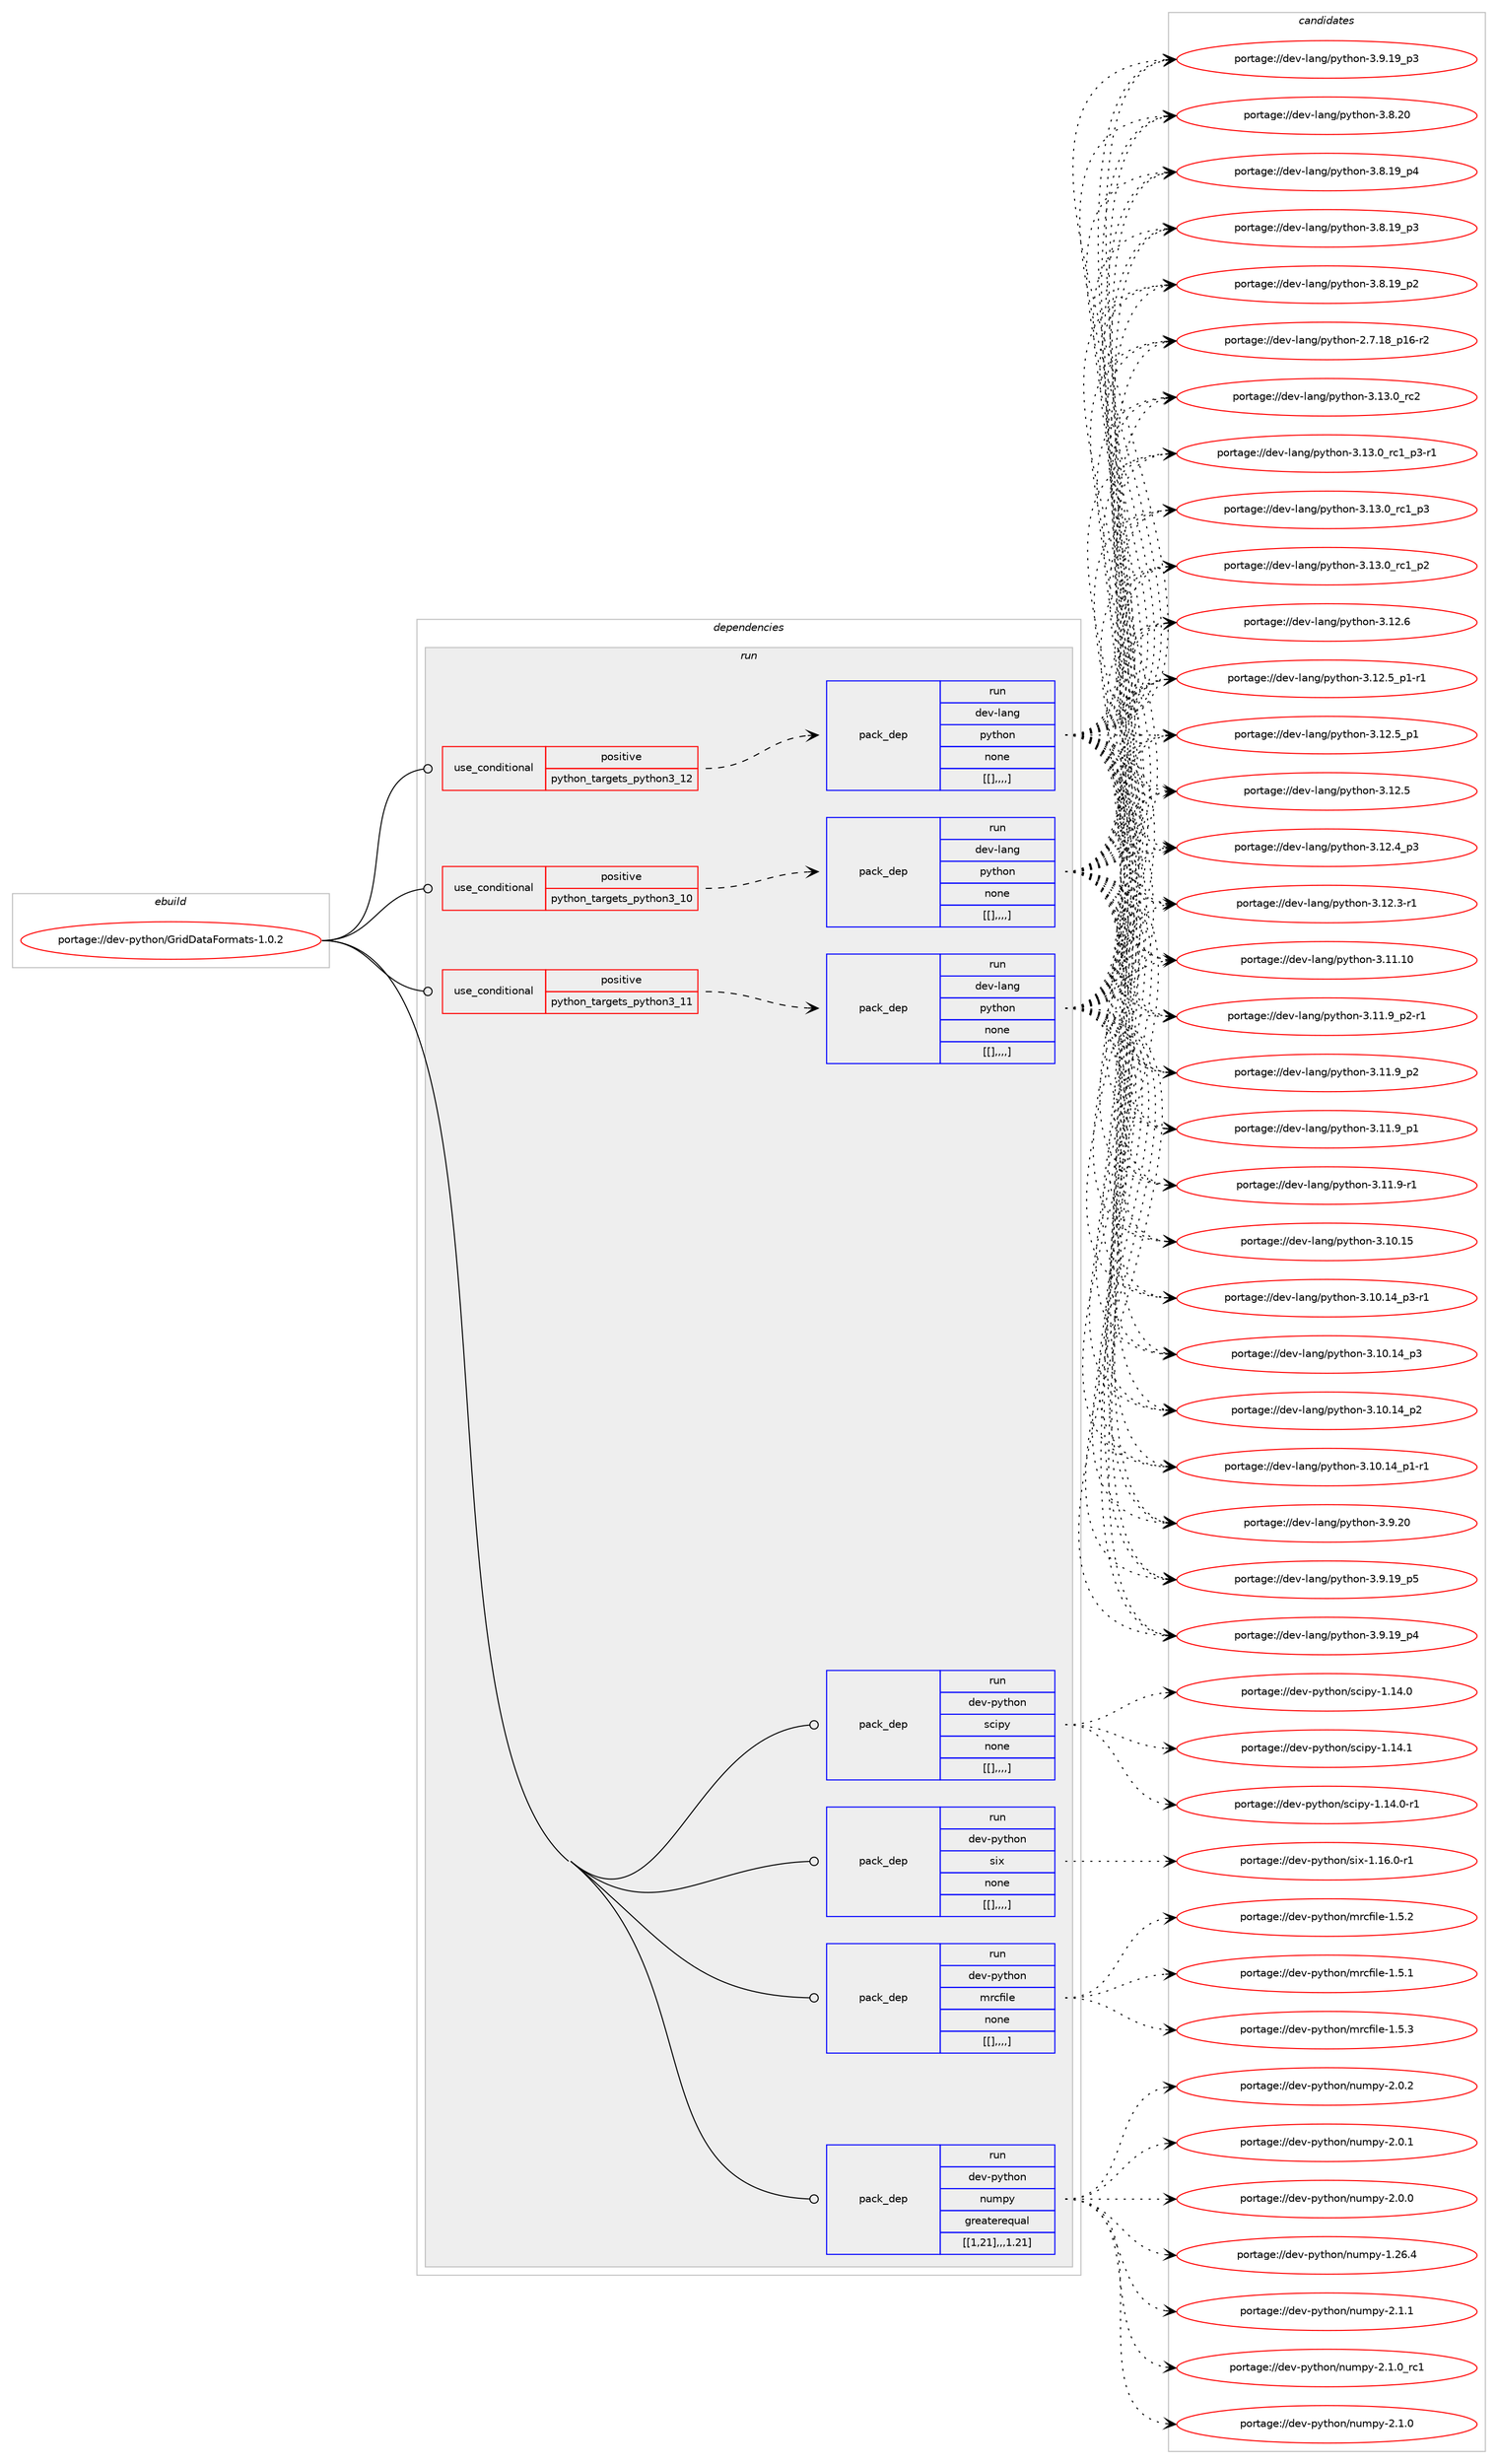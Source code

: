 digraph prolog {

# *************
# Graph options
# *************

newrank=true;
concentrate=true;
compound=true;
graph [rankdir=LR,fontname=Helvetica,fontsize=10,ranksep=1.5];#, ranksep=2.5, nodesep=0.2];
edge  [arrowhead=vee];
node  [fontname=Helvetica,fontsize=10];

# **********
# The ebuild
# **********

subgraph cluster_leftcol {
color=gray;
label=<<i>ebuild</i>>;
id [label="portage://dev-python/GridDataFormats-1.0.2", color=red, width=4, href="../dev-python/GridDataFormats-1.0.2.svg"];
}

# ****************
# The dependencies
# ****************

subgraph cluster_midcol {
color=gray;
label=<<i>dependencies</i>>;
subgraph cluster_compile {
fillcolor="#eeeeee";
style=filled;
label=<<i>compile</i>>;
}
subgraph cluster_compileandrun {
fillcolor="#eeeeee";
style=filled;
label=<<i>compile and run</i>>;
}
subgraph cluster_run {
fillcolor="#eeeeee";
style=filled;
label=<<i>run</i>>;
subgraph cond30992 {
dependency141646 [label=<<TABLE BORDER="0" CELLBORDER="1" CELLSPACING="0" CELLPADDING="4"><TR><TD ROWSPAN="3" CELLPADDING="10">use_conditional</TD></TR><TR><TD>positive</TD></TR><TR><TD>python_targets_python3_10</TD></TR></TABLE>>, shape=none, color=red];
subgraph pack109442 {
dependency141647 [label=<<TABLE BORDER="0" CELLBORDER="1" CELLSPACING="0" CELLPADDING="4" WIDTH="220"><TR><TD ROWSPAN="6" CELLPADDING="30">pack_dep</TD></TR><TR><TD WIDTH="110">run</TD></TR><TR><TD>dev-lang</TD></TR><TR><TD>python</TD></TR><TR><TD>none</TD></TR><TR><TD>[[],,,,]</TD></TR></TABLE>>, shape=none, color=blue];
}
dependency141646:e -> dependency141647:w [weight=20,style="dashed",arrowhead="vee"];
}
id:e -> dependency141646:w [weight=20,style="solid",arrowhead="odot"];
subgraph cond30993 {
dependency141648 [label=<<TABLE BORDER="0" CELLBORDER="1" CELLSPACING="0" CELLPADDING="4"><TR><TD ROWSPAN="3" CELLPADDING="10">use_conditional</TD></TR><TR><TD>positive</TD></TR><TR><TD>python_targets_python3_11</TD></TR></TABLE>>, shape=none, color=red];
subgraph pack109443 {
dependency141649 [label=<<TABLE BORDER="0" CELLBORDER="1" CELLSPACING="0" CELLPADDING="4" WIDTH="220"><TR><TD ROWSPAN="6" CELLPADDING="30">pack_dep</TD></TR><TR><TD WIDTH="110">run</TD></TR><TR><TD>dev-lang</TD></TR><TR><TD>python</TD></TR><TR><TD>none</TD></TR><TR><TD>[[],,,,]</TD></TR></TABLE>>, shape=none, color=blue];
}
dependency141648:e -> dependency141649:w [weight=20,style="dashed",arrowhead="vee"];
}
id:e -> dependency141648:w [weight=20,style="solid",arrowhead="odot"];
subgraph cond30994 {
dependency141650 [label=<<TABLE BORDER="0" CELLBORDER="1" CELLSPACING="0" CELLPADDING="4"><TR><TD ROWSPAN="3" CELLPADDING="10">use_conditional</TD></TR><TR><TD>positive</TD></TR><TR><TD>python_targets_python3_12</TD></TR></TABLE>>, shape=none, color=red];
subgraph pack109444 {
dependency141651 [label=<<TABLE BORDER="0" CELLBORDER="1" CELLSPACING="0" CELLPADDING="4" WIDTH="220"><TR><TD ROWSPAN="6" CELLPADDING="30">pack_dep</TD></TR><TR><TD WIDTH="110">run</TD></TR><TR><TD>dev-lang</TD></TR><TR><TD>python</TD></TR><TR><TD>none</TD></TR><TR><TD>[[],,,,]</TD></TR></TABLE>>, shape=none, color=blue];
}
dependency141650:e -> dependency141651:w [weight=20,style="dashed",arrowhead="vee"];
}
id:e -> dependency141650:w [weight=20,style="solid",arrowhead="odot"];
subgraph pack109445 {
dependency141652 [label=<<TABLE BORDER="0" CELLBORDER="1" CELLSPACING="0" CELLPADDING="4" WIDTH="220"><TR><TD ROWSPAN="6" CELLPADDING="30">pack_dep</TD></TR><TR><TD WIDTH="110">run</TD></TR><TR><TD>dev-python</TD></TR><TR><TD>mrcfile</TD></TR><TR><TD>none</TD></TR><TR><TD>[[],,,,]</TD></TR></TABLE>>, shape=none, color=blue];
}
id:e -> dependency141652:w [weight=20,style="solid",arrowhead="odot"];
subgraph pack109446 {
dependency141653 [label=<<TABLE BORDER="0" CELLBORDER="1" CELLSPACING="0" CELLPADDING="4" WIDTH="220"><TR><TD ROWSPAN="6" CELLPADDING="30">pack_dep</TD></TR><TR><TD WIDTH="110">run</TD></TR><TR><TD>dev-python</TD></TR><TR><TD>numpy</TD></TR><TR><TD>greaterequal</TD></TR><TR><TD>[[1,21],,,1.21]</TD></TR></TABLE>>, shape=none, color=blue];
}
id:e -> dependency141653:w [weight=20,style="solid",arrowhead="odot"];
subgraph pack109447 {
dependency141654 [label=<<TABLE BORDER="0" CELLBORDER="1" CELLSPACING="0" CELLPADDING="4" WIDTH="220"><TR><TD ROWSPAN="6" CELLPADDING="30">pack_dep</TD></TR><TR><TD WIDTH="110">run</TD></TR><TR><TD>dev-python</TD></TR><TR><TD>scipy</TD></TR><TR><TD>none</TD></TR><TR><TD>[[],,,,]</TD></TR></TABLE>>, shape=none, color=blue];
}
id:e -> dependency141654:w [weight=20,style="solid",arrowhead="odot"];
subgraph pack109448 {
dependency141655 [label=<<TABLE BORDER="0" CELLBORDER="1" CELLSPACING="0" CELLPADDING="4" WIDTH="220"><TR><TD ROWSPAN="6" CELLPADDING="30">pack_dep</TD></TR><TR><TD WIDTH="110">run</TD></TR><TR><TD>dev-python</TD></TR><TR><TD>six</TD></TR><TR><TD>none</TD></TR><TR><TD>[[],,,,]</TD></TR></TABLE>>, shape=none, color=blue];
}
id:e -> dependency141655:w [weight=20,style="solid",arrowhead="odot"];
}
}

# **************
# The candidates
# **************

subgraph cluster_choices {
rank=same;
color=gray;
label=<<i>candidates</i>>;

subgraph choice109442 {
color=black;
nodesep=1;
choice10010111845108971101034711212111610411111045514649514648951149950 [label="portage://dev-lang/python-3.13.0_rc2", color=red, width=4,href="../dev-lang/python-3.13.0_rc2.svg"];
choice1001011184510897110103471121211161041111104551464951464895114994995112514511449 [label="portage://dev-lang/python-3.13.0_rc1_p3-r1", color=red, width=4,href="../dev-lang/python-3.13.0_rc1_p3-r1.svg"];
choice100101118451089711010347112121116104111110455146495146489511499499511251 [label="portage://dev-lang/python-3.13.0_rc1_p3", color=red, width=4,href="../dev-lang/python-3.13.0_rc1_p3.svg"];
choice100101118451089711010347112121116104111110455146495146489511499499511250 [label="portage://dev-lang/python-3.13.0_rc1_p2", color=red, width=4,href="../dev-lang/python-3.13.0_rc1_p2.svg"];
choice10010111845108971101034711212111610411111045514649504654 [label="portage://dev-lang/python-3.12.6", color=red, width=4,href="../dev-lang/python-3.12.6.svg"];
choice1001011184510897110103471121211161041111104551464950465395112494511449 [label="portage://dev-lang/python-3.12.5_p1-r1", color=red, width=4,href="../dev-lang/python-3.12.5_p1-r1.svg"];
choice100101118451089711010347112121116104111110455146495046539511249 [label="portage://dev-lang/python-3.12.5_p1", color=red, width=4,href="../dev-lang/python-3.12.5_p1.svg"];
choice10010111845108971101034711212111610411111045514649504653 [label="portage://dev-lang/python-3.12.5", color=red, width=4,href="../dev-lang/python-3.12.5.svg"];
choice100101118451089711010347112121116104111110455146495046529511251 [label="portage://dev-lang/python-3.12.4_p3", color=red, width=4,href="../dev-lang/python-3.12.4_p3.svg"];
choice100101118451089711010347112121116104111110455146495046514511449 [label="portage://dev-lang/python-3.12.3-r1", color=red, width=4,href="../dev-lang/python-3.12.3-r1.svg"];
choice1001011184510897110103471121211161041111104551464949464948 [label="portage://dev-lang/python-3.11.10", color=red, width=4,href="../dev-lang/python-3.11.10.svg"];
choice1001011184510897110103471121211161041111104551464949465795112504511449 [label="portage://dev-lang/python-3.11.9_p2-r1", color=red, width=4,href="../dev-lang/python-3.11.9_p2-r1.svg"];
choice100101118451089711010347112121116104111110455146494946579511250 [label="portage://dev-lang/python-3.11.9_p2", color=red, width=4,href="../dev-lang/python-3.11.9_p2.svg"];
choice100101118451089711010347112121116104111110455146494946579511249 [label="portage://dev-lang/python-3.11.9_p1", color=red, width=4,href="../dev-lang/python-3.11.9_p1.svg"];
choice100101118451089711010347112121116104111110455146494946574511449 [label="portage://dev-lang/python-3.11.9-r1", color=red, width=4,href="../dev-lang/python-3.11.9-r1.svg"];
choice1001011184510897110103471121211161041111104551464948464953 [label="portage://dev-lang/python-3.10.15", color=red, width=4,href="../dev-lang/python-3.10.15.svg"];
choice100101118451089711010347112121116104111110455146494846495295112514511449 [label="portage://dev-lang/python-3.10.14_p3-r1", color=red, width=4,href="../dev-lang/python-3.10.14_p3-r1.svg"];
choice10010111845108971101034711212111610411111045514649484649529511251 [label="portage://dev-lang/python-3.10.14_p3", color=red, width=4,href="../dev-lang/python-3.10.14_p3.svg"];
choice10010111845108971101034711212111610411111045514649484649529511250 [label="portage://dev-lang/python-3.10.14_p2", color=red, width=4,href="../dev-lang/python-3.10.14_p2.svg"];
choice100101118451089711010347112121116104111110455146494846495295112494511449 [label="portage://dev-lang/python-3.10.14_p1-r1", color=red, width=4,href="../dev-lang/python-3.10.14_p1-r1.svg"];
choice10010111845108971101034711212111610411111045514657465048 [label="portage://dev-lang/python-3.9.20", color=red, width=4,href="../dev-lang/python-3.9.20.svg"];
choice100101118451089711010347112121116104111110455146574649579511253 [label="portage://dev-lang/python-3.9.19_p5", color=red, width=4,href="../dev-lang/python-3.9.19_p5.svg"];
choice100101118451089711010347112121116104111110455146574649579511252 [label="portage://dev-lang/python-3.9.19_p4", color=red, width=4,href="../dev-lang/python-3.9.19_p4.svg"];
choice100101118451089711010347112121116104111110455146574649579511251 [label="portage://dev-lang/python-3.9.19_p3", color=red, width=4,href="../dev-lang/python-3.9.19_p3.svg"];
choice10010111845108971101034711212111610411111045514656465048 [label="portage://dev-lang/python-3.8.20", color=red, width=4,href="../dev-lang/python-3.8.20.svg"];
choice100101118451089711010347112121116104111110455146564649579511252 [label="portage://dev-lang/python-3.8.19_p4", color=red, width=4,href="../dev-lang/python-3.8.19_p4.svg"];
choice100101118451089711010347112121116104111110455146564649579511251 [label="portage://dev-lang/python-3.8.19_p3", color=red, width=4,href="../dev-lang/python-3.8.19_p3.svg"];
choice100101118451089711010347112121116104111110455146564649579511250 [label="portage://dev-lang/python-3.8.19_p2", color=red, width=4,href="../dev-lang/python-3.8.19_p2.svg"];
choice100101118451089711010347112121116104111110455046554649569511249544511450 [label="portage://dev-lang/python-2.7.18_p16-r2", color=red, width=4,href="../dev-lang/python-2.7.18_p16-r2.svg"];
dependency141647:e -> choice10010111845108971101034711212111610411111045514649514648951149950:w [style=dotted,weight="100"];
dependency141647:e -> choice1001011184510897110103471121211161041111104551464951464895114994995112514511449:w [style=dotted,weight="100"];
dependency141647:e -> choice100101118451089711010347112121116104111110455146495146489511499499511251:w [style=dotted,weight="100"];
dependency141647:e -> choice100101118451089711010347112121116104111110455146495146489511499499511250:w [style=dotted,weight="100"];
dependency141647:e -> choice10010111845108971101034711212111610411111045514649504654:w [style=dotted,weight="100"];
dependency141647:e -> choice1001011184510897110103471121211161041111104551464950465395112494511449:w [style=dotted,weight="100"];
dependency141647:e -> choice100101118451089711010347112121116104111110455146495046539511249:w [style=dotted,weight="100"];
dependency141647:e -> choice10010111845108971101034711212111610411111045514649504653:w [style=dotted,weight="100"];
dependency141647:e -> choice100101118451089711010347112121116104111110455146495046529511251:w [style=dotted,weight="100"];
dependency141647:e -> choice100101118451089711010347112121116104111110455146495046514511449:w [style=dotted,weight="100"];
dependency141647:e -> choice1001011184510897110103471121211161041111104551464949464948:w [style=dotted,weight="100"];
dependency141647:e -> choice1001011184510897110103471121211161041111104551464949465795112504511449:w [style=dotted,weight="100"];
dependency141647:e -> choice100101118451089711010347112121116104111110455146494946579511250:w [style=dotted,weight="100"];
dependency141647:e -> choice100101118451089711010347112121116104111110455146494946579511249:w [style=dotted,weight="100"];
dependency141647:e -> choice100101118451089711010347112121116104111110455146494946574511449:w [style=dotted,weight="100"];
dependency141647:e -> choice1001011184510897110103471121211161041111104551464948464953:w [style=dotted,weight="100"];
dependency141647:e -> choice100101118451089711010347112121116104111110455146494846495295112514511449:w [style=dotted,weight="100"];
dependency141647:e -> choice10010111845108971101034711212111610411111045514649484649529511251:w [style=dotted,weight="100"];
dependency141647:e -> choice10010111845108971101034711212111610411111045514649484649529511250:w [style=dotted,weight="100"];
dependency141647:e -> choice100101118451089711010347112121116104111110455146494846495295112494511449:w [style=dotted,weight="100"];
dependency141647:e -> choice10010111845108971101034711212111610411111045514657465048:w [style=dotted,weight="100"];
dependency141647:e -> choice100101118451089711010347112121116104111110455146574649579511253:w [style=dotted,weight="100"];
dependency141647:e -> choice100101118451089711010347112121116104111110455146574649579511252:w [style=dotted,weight="100"];
dependency141647:e -> choice100101118451089711010347112121116104111110455146574649579511251:w [style=dotted,weight="100"];
dependency141647:e -> choice10010111845108971101034711212111610411111045514656465048:w [style=dotted,weight="100"];
dependency141647:e -> choice100101118451089711010347112121116104111110455146564649579511252:w [style=dotted,weight="100"];
dependency141647:e -> choice100101118451089711010347112121116104111110455146564649579511251:w [style=dotted,weight="100"];
dependency141647:e -> choice100101118451089711010347112121116104111110455146564649579511250:w [style=dotted,weight="100"];
dependency141647:e -> choice100101118451089711010347112121116104111110455046554649569511249544511450:w [style=dotted,weight="100"];
}
subgraph choice109443 {
color=black;
nodesep=1;
choice10010111845108971101034711212111610411111045514649514648951149950 [label="portage://dev-lang/python-3.13.0_rc2", color=red, width=4,href="../dev-lang/python-3.13.0_rc2.svg"];
choice1001011184510897110103471121211161041111104551464951464895114994995112514511449 [label="portage://dev-lang/python-3.13.0_rc1_p3-r1", color=red, width=4,href="../dev-lang/python-3.13.0_rc1_p3-r1.svg"];
choice100101118451089711010347112121116104111110455146495146489511499499511251 [label="portage://dev-lang/python-3.13.0_rc1_p3", color=red, width=4,href="../dev-lang/python-3.13.0_rc1_p3.svg"];
choice100101118451089711010347112121116104111110455146495146489511499499511250 [label="portage://dev-lang/python-3.13.0_rc1_p2", color=red, width=4,href="../dev-lang/python-3.13.0_rc1_p2.svg"];
choice10010111845108971101034711212111610411111045514649504654 [label="portage://dev-lang/python-3.12.6", color=red, width=4,href="../dev-lang/python-3.12.6.svg"];
choice1001011184510897110103471121211161041111104551464950465395112494511449 [label="portage://dev-lang/python-3.12.5_p1-r1", color=red, width=4,href="../dev-lang/python-3.12.5_p1-r1.svg"];
choice100101118451089711010347112121116104111110455146495046539511249 [label="portage://dev-lang/python-3.12.5_p1", color=red, width=4,href="../dev-lang/python-3.12.5_p1.svg"];
choice10010111845108971101034711212111610411111045514649504653 [label="portage://dev-lang/python-3.12.5", color=red, width=4,href="../dev-lang/python-3.12.5.svg"];
choice100101118451089711010347112121116104111110455146495046529511251 [label="portage://dev-lang/python-3.12.4_p3", color=red, width=4,href="../dev-lang/python-3.12.4_p3.svg"];
choice100101118451089711010347112121116104111110455146495046514511449 [label="portage://dev-lang/python-3.12.3-r1", color=red, width=4,href="../dev-lang/python-3.12.3-r1.svg"];
choice1001011184510897110103471121211161041111104551464949464948 [label="portage://dev-lang/python-3.11.10", color=red, width=4,href="../dev-lang/python-3.11.10.svg"];
choice1001011184510897110103471121211161041111104551464949465795112504511449 [label="portage://dev-lang/python-3.11.9_p2-r1", color=red, width=4,href="../dev-lang/python-3.11.9_p2-r1.svg"];
choice100101118451089711010347112121116104111110455146494946579511250 [label="portage://dev-lang/python-3.11.9_p2", color=red, width=4,href="../dev-lang/python-3.11.9_p2.svg"];
choice100101118451089711010347112121116104111110455146494946579511249 [label="portage://dev-lang/python-3.11.9_p1", color=red, width=4,href="../dev-lang/python-3.11.9_p1.svg"];
choice100101118451089711010347112121116104111110455146494946574511449 [label="portage://dev-lang/python-3.11.9-r1", color=red, width=4,href="../dev-lang/python-3.11.9-r1.svg"];
choice1001011184510897110103471121211161041111104551464948464953 [label="portage://dev-lang/python-3.10.15", color=red, width=4,href="../dev-lang/python-3.10.15.svg"];
choice100101118451089711010347112121116104111110455146494846495295112514511449 [label="portage://dev-lang/python-3.10.14_p3-r1", color=red, width=4,href="../dev-lang/python-3.10.14_p3-r1.svg"];
choice10010111845108971101034711212111610411111045514649484649529511251 [label="portage://dev-lang/python-3.10.14_p3", color=red, width=4,href="../dev-lang/python-3.10.14_p3.svg"];
choice10010111845108971101034711212111610411111045514649484649529511250 [label="portage://dev-lang/python-3.10.14_p2", color=red, width=4,href="../dev-lang/python-3.10.14_p2.svg"];
choice100101118451089711010347112121116104111110455146494846495295112494511449 [label="portage://dev-lang/python-3.10.14_p1-r1", color=red, width=4,href="../dev-lang/python-3.10.14_p1-r1.svg"];
choice10010111845108971101034711212111610411111045514657465048 [label="portage://dev-lang/python-3.9.20", color=red, width=4,href="../dev-lang/python-3.9.20.svg"];
choice100101118451089711010347112121116104111110455146574649579511253 [label="portage://dev-lang/python-3.9.19_p5", color=red, width=4,href="../dev-lang/python-3.9.19_p5.svg"];
choice100101118451089711010347112121116104111110455146574649579511252 [label="portage://dev-lang/python-3.9.19_p4", color=red, width=4,href="../dev-lang/python-3.9.19_p4.svg"];
choice100101118451089711010347112121116104111110455146574649579511251 [label="portage://dev-lang/python-3.9.19_p3", color=red, width=4,href="../dev-lang/python-3.9.19_p3.svg"];
choice10010111845108971101034711212111610411111045514656465048 [label="portage://dev-lang/python-3.8.20", color=red, width=4,href="../dev-lang/python-3.8.20.svg"];
choice100101118451089711010347112121116104111110455146564649579511252 [label="portage://dev-lang/python-3.8.19_p4", color=red, width=4,href="../dev-lang/python-3.8.19_p4.svg"];
choice100101118451089711010347112121116104111110455146564649579511251 [label="portage://dev-lang/python-3.8.19_p3", color=red, width=4,href="../dev-lang/python-3.8.19_p3.svg"];
choice100101118451089711010347112121116104111110455146564649579511250 [label="portage://dev-lang/python-3.8.19_p2", color=red, width=4,href="../dev-lang/python-3.8.19_p2.svg"];
choice100101118451089711010347112121116104111110455046554649569511249544511450 [label="portage://dev-lang/python-2.7.18_p16-r2", color=red, width=4,href="../dev-lang/python-2.7.18_p16-r2.svg"];
dependency141649:e -> choice10010111845108971101034711212111610411111045514649514648951149950:w [style=dotted,weight="100"];
dependency141649:e -> choice1001011184510897110103471121211161041111104551464951464895114994995112514511449:w [style=dotted,weight="100"];
dependency141649:e -> choice100101118451089711010347112121116104111110455146495146489511499499511251:w [style=dotted,weight="100"];
dependency141649:e -> choice100101118451089711010347112121116104111110455146495146489511499499511250:w [style=dotted,weight="100"];
dependency141649:e -> choice10010111845108971101034711212111610411111045514649504654:w [style=dotted,weight="100"];
dependency141649:e -> choice1001011184510897110103471121211161041111104551464950465395112494511449:w [style=dotted,weight="100"];
dependency141649:e -> choice100101118451089711010347112121116104111110455146495046539511249:w [style=dotted,weight="100"];
dependency141649:e -> choice10010111845108971101034711212111610411111045514649504653:w [style=dotted,weight="100"];
dependency141649:e -> choice100101118451089711010347112121116104111110455146495046529511251:w [style=dotted,weight="100"];
dependency141649:e -> choice100101118451089711010347112121116104111110455146495046514511449:w [style=dotted,weight="100"];
dependency141649:e -> choice1001011184510897110103471121211161041111104551464949464948:w [style=dotted,weight="100"];
dependency141649:e -> choice1001011184510897110103471121211161041111104551464949465795112504511449:w [style=dotted,weight="100"];
dependency141649:e -> choice100101118451089711010347112121116104111110455146494946579511250:w [style=dotted,weight="100"];
dependency141649:e -> choice100101118451089711010347112121116104111110455146494946579511249:w [style=dotted,weight="100"];
dependency141649:e -> choice100101118451089711010347112121116104111110455146494946574511449:w [style=dotted,weight="100"];
dependency141649:e -> choice1001011184510897110103471121211161041111104551464948464953:w [style=dotted,weight="100"];
dependency141649:e -> choice100101118451089711010347112121116104111110455146494846495295112514511449:w [style=dotted,weight="100"];
dependency141649:e -> choice10010111845108971101034711212111610411111045514649484649529511251:w [style=dotted,weight="100"];
dependency141649:e -> choice10010111845108971101034711212111610411111045514649484649529511250:w [style=dotted,weight="100"];
dependency141649:e -> choice100101118451089711010347112121116104111110455146494846495295112494511449:w [style=dotted,weight="100"];
dependency141649:e -> choice10010111845108971101034711212111610411111045514657465048:w [style=dotted,weight="100"];
dependency141649:e -> choice100101118451089711010347112121116104111110455146574649579511253:w [style=dotted,weight="100"];
dependency141649:e -> choice100101118451089711010347112121116104111110455146574649579511252:w [style=dotted,weight="100"];
dependency141649:e -> choice100101118451089711010347112121116104111110455146574649579511251:w [style=dotted,weight="100"];
dependency141649:e -> choice10010111845108971101034711212111610411111045514656465048:w [style=dotted,weight="100"];
dependency141649:e -> choice100101118451089711010347112121116104111110455146564649579511252:w [style=dotted,weight="100"];
dependency141649:e -> choice100101118451089711010347112121116104111110455146564649579511251:w [style=dotted,weight="100"];
dependency141649:e -> choice100101118451089711010347112121116104111110455146564649579511250:w [style=dotted,weight="100"];
dependency141649:e -> choice100101118451089711010347112121116104111110455046554649569511249544511450:w [style=dotted,weight="100"];
}
subgraph choice109444 {
color=black;
nodesep=1;
choice10010111845108971101034711212111610411111045514649514648951149950 [label="portage://dev-lang/python-3.13.0_rc2", color=red, width=4,href="../dev-lang/python-3.13.0_rc2.svg"];
choice1001011184510897110103471121211161041111104551464951464895114994995112514511449 [label="portage://dev-lang/python-3.13.0_rc1_p3-r1", color=red, width=4,href="../dev-lang/python-3.13.0_rc1_p3-r1.svg"];
choice100101118451089711010347112121116104111110455146495146489511499499511251 [label="portage://dev-lang/python-3.13.0_rc1_p3", color=red, width=4,href="../dev-lang/python-3.13.0_rc1_p3.svg"];
choice100101118451089711010347112121116104111110455146495146489511499499511250 [label="portage://dev-lang/python-3.13.0_rc1_p2", color=red, width=4,href="../dev-lang/python-3.13.0_rc1_p2.svg"];
choice10010111845108971101034711212111610411111045514649504654 [label="portage://dev-lang/python-3.12.6", color=red, width=4,href="../dev-lang/python-3.12.6.svg"];
choice1001011184510897110103471121211161041111104551464950465395112494511449 [label="portage://dev-lang/python-3.12.5_p1-r1", color=red, width=4,href="../dev-lang/python-3.12.5_p1-r1.svg"];
choice100101118451089711010347112121116104111110455146495046539511249 [label="portage://dev-lang/python-3.12.5_p1", color=red, width=4,href="../dev-lang/python-3.12.5_p1.svg"];
choice10010111845108971101034711212111610411111045514649504653 [label="portage://dev-lang/python-3.12.5", color=red, width=4,href="../dev-lang/python-3.12.5.svg"];
choice100101118451089711010347112121116104111110455146495046529511251 [label="portage://dev-lang/python-3.12.4_p3", color=red, width=4,href="../dev-lang/python-3.12.4_p3.svg"];
choice100101118451089711010347112121116104111110455146495046514511449 [label="portage://dev-lang/python-3.12.3-r1", color=red, width=4,href="../dev-lang/python-3.12.3-r1.svg"];
choice1001011184510897110103471121211161041111104551464949464948 [label="portage://dev-lang/python-3.11.10", color=red, width=4,href="../dev-lang/python-3.11.10.svg"];
choice1001011184510897110103471121211161041111104551464949465795112504511449 [label="portage://dev-lang/python-3.11.9_p2-r1", color=red, width=4,href="../dev-lang/python-3.11.9_p2-r1.svg"];
choice100101118451089711010347112121116104111110455146494946579511250 [label="portage://dev-lang/python-3.11.9_p2", color=red, width=4,href="../dev-lang/python-3.11.9_p2.svg"];
choice100101118451089711010347112121116104111110455146494946579511249 [label="portage://dev-lang/python-3.11.9_p1", color=red, width=4,href="../dev-lang/python-3.11.9_p1.svg"];
choice100101118451089711010347112121116104111110455146494946574511449 [label="portage://dev-lang/python-3.11.9-r1", color=red, width=4,href="../dev-lang/python-3.11.9-r1.svg"];
choice1001011184510897110103471121211161041111104551464948464953 [label="portage://dev-lang/python-3.10.15", color=red, width=4,href="../dev-lang/python-3.10.15.svg"];
choice100101118451089711010347112121116104111110455146494846495295112514511449 [label="portage://dev-lang/python-3.10.14_p3-r1", color=red, width=4,href="../dev-lang/python-3.10.14_p3-r1.svg"];
choice10010111845108971101034711212111610411111045514649484649529511251 [label="portage://dev-lang/python-3.10.14_p3", color=red, width=4,href="../dev-lang/python-3.10.14_p3.svg"];
choice10010111845108971101034711212111610411111045514649484649529511250 [label="portage://dev-lang/python-3.10.14_p2", color=red, width=4,href="../dev-lang/python-3.10.14_p2.svg"];
choice100101118451089711010347112121116104111110455146494846495295112494511449 [label="portage://dev-lang/python-3.10.14_p1-r1", color=red, width=4,href="../dev-lang/python-3.10.14_p1-r1.svg"];
choice10010111845108971101034711212111610411111045514657465048 [label="portage://dev-lang/python-3.9.20", color=red, width=4,href="../dev-lang/python-3.9.20.svg"];
choice100101118451089711010347112121116104111110455146574649579511253 [label="portage://dev-lang/python-3.9.19_p5", color=red, width=4,href="../dev-lang/python-3.9.19_p5.svg"];
choice100101118451089711010347112121116104111110455146574649579511252 [label="portage://dev-lang/python-3.9.19_p4", color=red, width=4,href="../dev-lang/python-3.9.19_p4.svg"];
choice100101118451089711010347112121116104111110455146574649579511251 [label="portage://dev-lang/python-3.9.19_p3", color=red, width=4,href="../dev-lang/python-3.9.19_p3.svg"];
choice10010111845108971101034711212111610411111045514656465048 [label="portage://dev-lang/python-3.8.20", color=red, width=4,href="../dev-lang/python-3.8.20.svg"];
choice100101118451089711010347112121116104111110455146564649579511252 [label="portage://dev-lang/python-3.8.19_p4", color=red, width=4,href="../dev-lang/python-3.8.19_p4.svg"];
choice100101118451089711010347112121116104111110455146564649579511251 [label="portage://dev-lang/python-3.8.19_p3", color=red, width=4,href="../dev-lang/python-3.8.19_p3.svg"];
choice100101118451089711010347112121116104111110455146564649579511250 [label="portage://dev-lang/python-3.8.19_p2", color=red, width=4,href="../dev-lang/python-3.8.19_p2.svg"];
choice100101118451089711010347112121116104111110455046554649569511249544511450 [label="portage://dev-lang/python-2.7.18_p16-r2", color=red, width=4,href="../dev-lang/python-2.7.18_p16-r2.svg"];
dependency141651:e -> choice10010111845108971101034711212111610411111045514649514648951149950:w [style=dotted,weight="100"];
dependency141651:e -> choice1001011184510897110103471121211161041111104551464951464895114994995112514511449:w [style=dotted,weight="100"];
dependency141651:e -> choice100101118451089711010347112121116104111110455146495146489511499499511251:w [style=dotted,weight="100"];
dependency141651:e -> choice100101118451089711010347112121116104111110455146495146489511499499511250:w [style=dotted,weight="100"];
dependency141651:e -> choice10010111845108971101034711212111610411111045514649504654:w [style=dotted,weight="100"];
dependency141651:e -> choice1001011184510897110103471121211161041111104551464950465395112494511449:w [style=dotted,weight="100"];
dependency141651:e -> choice100101118451089711010347112121116104111110455146495046539511249:w [style=dotted,weight="100"];
dependency141651:e -> choice10010111845108971101034711212111610411111045514649504653:w [style=dotted,weight="100"];
dependency141651:e -> choice100101118451089711010347112121116104111110455146495046529511251:w [style=dotted,weight="100"];
dependency141651:e -> choice100101118451089711010347112121116104111110455146495046514511449:w [style=dotted,weight="100"];
dependency141651:e -> choice1001011184510897110103471121211161041111104551464949464948:w [style=dotted,weight="100"];
dependency141651:e -> choice1001011184510897110103471121211161041111104551464949465795112504511449:w [style=dotted,weight="100"];
dependency141651:e -> choice100101118451089711010347112121116104111110455146494946579511250:w [style=dotted,weight="100"];
dependency141651:e -> choice100101118451089711010347112121116104111110455146494946579511249:w [style=dotted,weight="100"];
dependency141651:e -> choice100101118451089711010347112121116104111110455146494946574511449:w [style=dotted,weight="100"];
dependency141651:e -> choice1001011184510897110103471121211161041111104551464948464953:w [style=dotted,weight="100"];
dependency141651:e -> choice100101118451089711010347112121116104111110455146494846495295112514511449:w [style=dotted,weight="100"];
dependency141651:e -> choice10010111845108971101034711212111610411111045514649484649529511251:w [style=dotted,weight="100"];
dependency141651:e -> choice10010111845108971101034711212111610411111045514649484649529511250:w [style=dotted,weight="100"];
dependency141651:e -> choice100101118451089711010347112121116104111110455146494846495295112494511449:w [style=dotted,weight="100"];
dependency141651:e -> choice10010111845108971101034711212111610411111045514657465048:w [style=dotted,weight="100"];
dependency141651:e -> choice100101118451089711010347112121116104111110455146574649579511253:w [style=dotted,weight="100"];
dependency141651:e -> choice100101118451089711010347112121116104111110455146574649579511252:w [style=dotted,weight="100"];
dependency141651:e -> choice100101118451089711010347112121116104111110455146574649579511251:w [style=dotted,weight="100"];
dependency141651:e -> choice10010111845108971101034711212111610411111045514656465048:w [style=dotted,weight="100"];
dependency141651:e -> choice100101118451089711010347112121116104111110455146564649579511252:w [style=dotted,weight="100"];
dependency141651:e -> choice100101118451089711010347112121116104111110455146564649579511251:w [style=dotted,weight="100"];
dependency141651:e -> choice100101118451089711010347112121116104111110455146564649579511250:w [style=dotted,weight="100"];
dependency141651:e -> choice100101118451089711010347112121116104111110455046554649569511249544511450:w [style=dotted,weight="100"];
}
subgraph choice109445 {
color=black;
nodesep=1;
choice100101118451121211161041111104710911499102105108101454946534651 [label="portage://dev-python/mrcfile-1.5.3", color=red, width=4,href="../dev-python/mrcfile-1.5.3.svg"];
choice100101118451121211161041111104710911499102105108101454946534650 [label="portage://dev-python/mrcfile-1.5.2", color=red, width=4,href="../dev-python/mrcfile-1.5.2.svg"];
choice100101118451121211161041111104710911499102105108101454946534649 [label="portage://dev-python/mrcfile-1.5.1", color=red, width=4,href="../dev-python/mrcfile-1.5.1.svg"];
dependency141652:e -> choice100101118451121211161041111104710911499102105108101454946534651:w [style=dotted,weight="100"];
dependency141652:e -> choice100101118451121211161041111104710911499102105108101454946534650:w [style=dotted,weight="100"];
dependency141652:e -> choice100101118451121211161041111104710911499102105108101454946534649:w [style=dotted,weight="100"];
}
subgraph choice109446 {
color=black;
nodesep=1;
choice1001011184511212111610411111047110117109112121455046494649 [label="portage://dev-python/numpy-2.1.1", color=red, width=4,href="../dev-python/numpy-2.1.1.svg"];
choice1001011184511212111610411111047110117109112121455046494648951149949 [label="portage://dev-python/numpy-2.1.0_rc1", color=red, width=4,href="../dev-python/numpy-2.1.0_rc1.svg"];
choice1001011184511212111610411111047110117109112121455046494648 [label="portage://dev-python/numpy-2.1.0", color=red, width=4,href="../dev-python/numpy-2.1.0.svg"];
choice1001011184511212111610411111047110117109112121455046484650 [label="portage://dev-python/numpy-2.0.2", color=red, width=4,href="../dev-python/numpy-2.0.2.svg"];
choice1001011184511212111610411111047110117109112121455046484649 [label="portage://dev-python/numpy-2.0.1", color=red, width=4,href="../dev-python/numpy-2.0.1.svg"];
choice1001011184511212111610411111047110117109112121455046484648 [label="portage://dev-python/numpy-2.0.0", color=red, width=4,href="../dev-python/numpy-2.0.0.svg"];
choice100101118451121211161041111104711011710911212145494650544652 [label="portage://dev-python/numpy-1.26.4", color=red, width=4,href="../dev-python/numpy-1.26.4.svg"];
dependency141653:e -> choice1001011184511212111610411111047110117109112121455046494649:w [style=dotted,weight="100"];
dependency141653:e -> choice1001011184511212111610411111047110117109112121455046494648951149949:w [style=dotted,weight="100"];
dependency141653:e -> choice1001011184511212111610411111047110117109112121455046494648:w [style=dotted,weight="100"];
dependency141653:e -> choice1001011184511212111610411111047110117109112121455046484650:w [style=dotted,weight="100"];
dependency141653:e -> choice1001011184511212111610411111047110117109112121455046484649:w [style=dotted,weight="100"];
dependency141653:e -> choice1001011184511212111610411111047110117109112121455046484648:w [style=dotted,weight="100"];
dependency141653:e -> choice100101118451121211161041111104711011710911212145494650544652:w [style=dotted,weight="100"];
}
subgraph choice109447 {
color=black;
nodesep=1;
choice10010111845112121116104111110471159910511212145494649524649 [label="portage://dev-python/scipy-1.14.1", color=red, width=4,href="../dev-python/scipy-1.14.1.svg"];
choice100101118451121211161041111104711599105112121454946495246484511449 [label="portage://dev-python/scipy-1.14.0-r1", color=red, width=4,href="../dev-python/scipy-1.14.0-r1.svg"];
choice10010111845112121116104111110471159910511212145494649524648 [label="portage://dev-python/scipy-1.14.0", color=red, width=4,href="../dev-python/scipy-1.14.0.svg"];
dependency141654:e -> choice10010111845112121116104111110471159910511212145494649524649:w [style=dotted,weight="100"];
dependency141654:e -> choice100101118451121211161041111104711599105112121454946495246484511449:w [style=dotted,weight="100"];
dependency141654:e -> choice10010111845112121116104111110471159910511212145494649524648:w [style=dotted,weight="100"];
}
subgraph choice109448 {
color=black;
nodesep=1;
choice1001011184511212111610411111047115105120454946495446484511449 [label="portage://dev-python/six-1.16.0-r1", color=red, width=4,href="../dev-python/six-1.16.0-r1.svg"];
dependency141655:e -> choice1001011184511212111610411111047115105120454946495446484511449:w [style=dotted,weight="100"];
}
}

}
